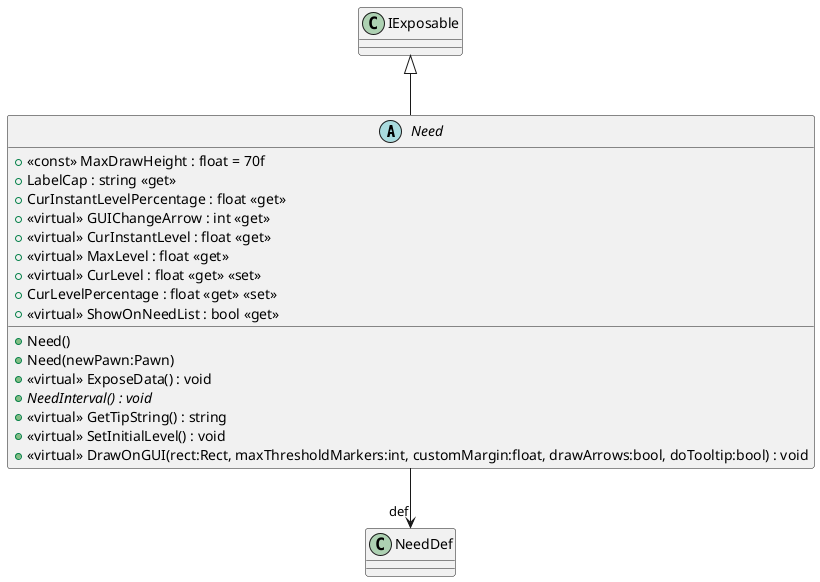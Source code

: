 @startuml
abstract class Need {
    + <<const>> MaxDrawHeight : float = 70f
    + LabelCap : string <<get>>
    + CurInstantLevelPercentage : float <<get>>
    + <<virtual>> GUIChangeArrow : int <<get>>
    + <<virtual>> CurInstantLevel : float <<get>>
    + <<virtual>> MaxLevel : float <<get>>
    + <<virtual>> CurLevel : float <<get>> <<set>>
    + CurLevelPercentage : float <<get>> <<set>>
    + <<virtual>> ShowOnNeedList : bool <<get>>
    + Need()
    + Need(newPawn:Pawn)
    + <<virtual>> ExposeData() : void
    + {abstract} NeedInterval() : void
    + <<virtual>> GetTipString() : string
    + <<virtual>> SetInitialLevel() : void
    + <<virtual>> DrawOnGUI(rect:Rect, maxThresholdMarkers:int, customMargin:float, drawArrows:bool, doTooltip:bool) : void
}
IExposable <|-- Need
Need --> "def" NeedDef
@enduml

